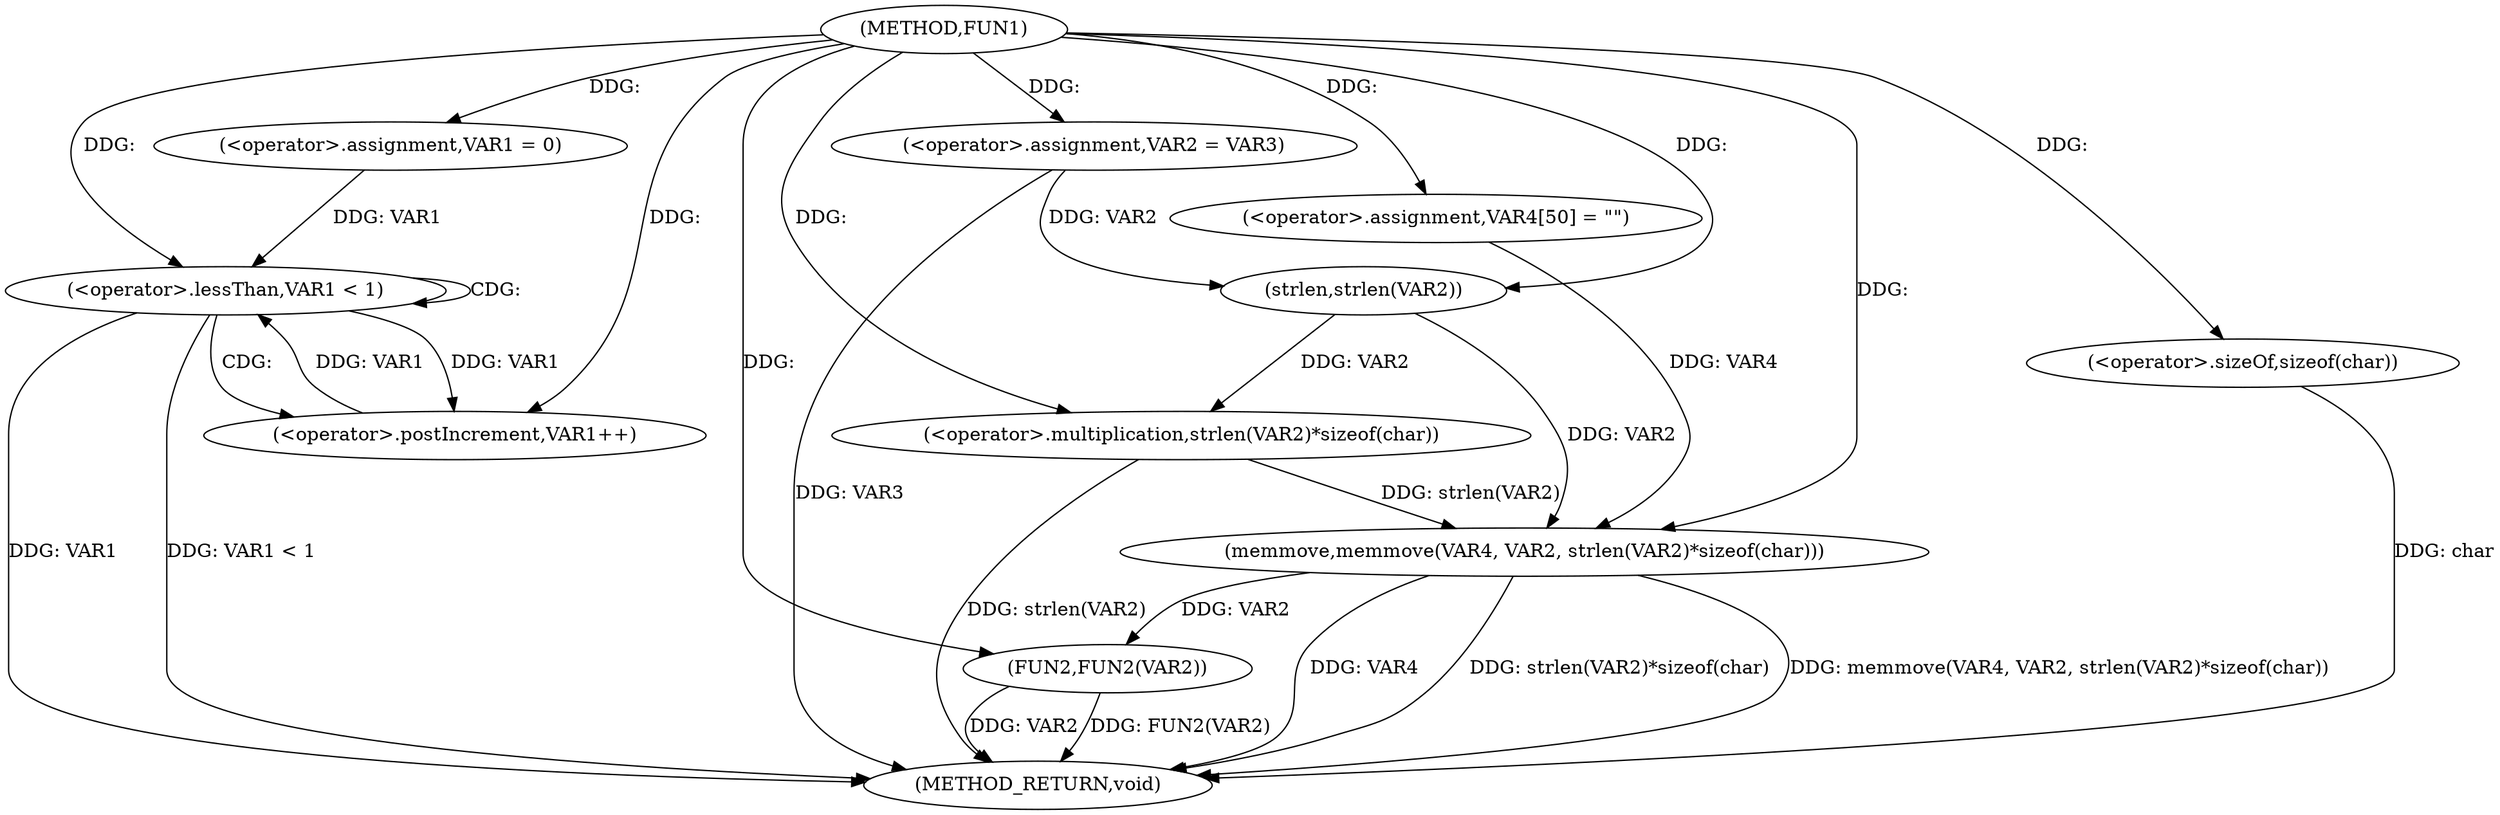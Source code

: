 digraph FUN1 {  
"1000100" [label = "(METHOD,FUN1)" ]
"1000133" [label = "(METHOD_RETURN,void)" ]
"1000105" [label = "(<operator>.assignment,VAR2 = VAR3)" ]
"1000109" [label = "(<operator>.assignment,VAR1 = 0)" ]
"1000112" [label = "(<operator>.lessThan,VAR1 < 1)" ]
"1000115" [label = "(<operator>.postIncrement,VAR1++)" ]
"1000120" [label = "(<operator>.assignment,VAR4[50] = \"\")" ]
"1000123" [label = "(memmove,memmove(VAR4, VAR2, strlen(VAR2)*sizeof(char)))" ]
"1000126" [label = "(<operator>.multiplication,strlen(VAR2)*sizeof(char))" ]
"1000127" [label = "(strlen,strlen(VAR2))" ]
"1000129" [label = "(<operator>.sizeOf,sizeof(char))" ]
"1000131" [label = "(FUN2,FUN2(VAR2))" ]
  "1000105" -> "1000133"  [ label = "DDG: VAR3"] 
  "1000126" -> "1000133"  [ label = "DDG: strlen(VAR2)"] 
  "1000112" -> "1000133"  [ label = "DDG: VAR1 < 1"] 
  "1000129" -> "1000133"  [ label = "DDG: char"] 
  "1000123" -> "1000133"  [ label = "DDG: strlen(VAR2)*sizeof(char)"] 
  "1000123" -> "1000133"  [ label = "DDG: memmove(VAR4, VAR2, strlen(VAR2)*sizeof(char))"] 
  "1000131" -> "1000133"  [ label = "DDG: VAR2"] 
  "1000112" -> "1000133"  [ label = "DDG: VAR1"] 
  "1000131" -> "1000133"  [ label = "DDG: FUN2(VAR2)"] 
  "1000123" -> "1000133"  [ label = "DDG: VAR4"] 
  "1000100" -> "1000105"  [ label = "DDG: "] 
  "1000100" -> "1000109"  [ label = "DDG: "] 
  "1000109" -> "1000112"  [ label = "DDG: VAR1"] 
  "1000115" -> "1000112"  [ label = "DDG: VAR1"] 
  "1000100" -> "1000112"  [ label = "DDG: "] 
  "1000112" -> "1000115"  [ label = "DDG: VAR1"] 
  "1000100" -> "1000115"  [ label = "DDG: "] 
  "1000100" -> "1000120"  [ label = "DDG: "] 
  "1000120" -> "1000123"  [ label = "DDG: VAR4"] 
  "1000100" -> "1000123"  [ label = "DDG: "] 
  "1000127" -> "1000123"  [ label = "DDG: VAR2"] 
  "1000126" -> "1000123"  [ label = "DDG: strlen(VAR2)"] 
  "1000127" -> "1000126"  [ label = "DDG: VAR2"] 
  "1000105" -> "1000127"  [ label = "DDG: VAR2"] 
  "1000100" -> "1000127"  [ label = "DDG: "] 
  "1000100" -> "1000126"  [ label = "DDG: "] 
  "1000100" -> "1000129"  [ label = "DDG: "] 
  "1000123" -> "1000131"  [ label = "DDG: VAR2"] 
  "1000100" -> "1000131"  [ label = "DDG: "] 
  "1000112" -> "1000112"  [ label = "CDG: "] 
  "1000112" -> "1000115"  [ label = "CDG: "] 
}
